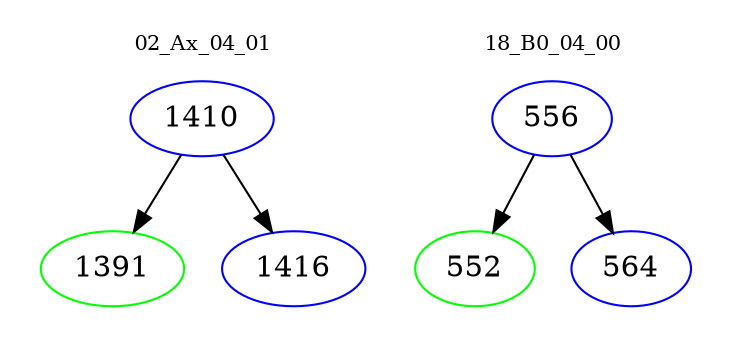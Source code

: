 digraph{
subgraph cluster_0 {
color = white
label = "02_Ax_04_01";
fontsize=10;
T0_1410 [label="1410", color="blue"]
T0_1410 -> T0_1391 [color="black"]
T0_1391 [label="1391", color="green"]
T0_1410 -> T0_1416 [color="black"]
T0_1416 [label="1416", color="blue"]
}
subgraph cluster_1 {
color = white
label = "18_B0_04_00";
fontsize=10;
T1_556 [label="556", color="blue"]
T1_556 -> T1_552 [color="black"]
T1_552 [label="552", color="green"]
T1_556 -> T1_564 [color="black"]
T1_564 [label="564", color="blue"]
}
}
